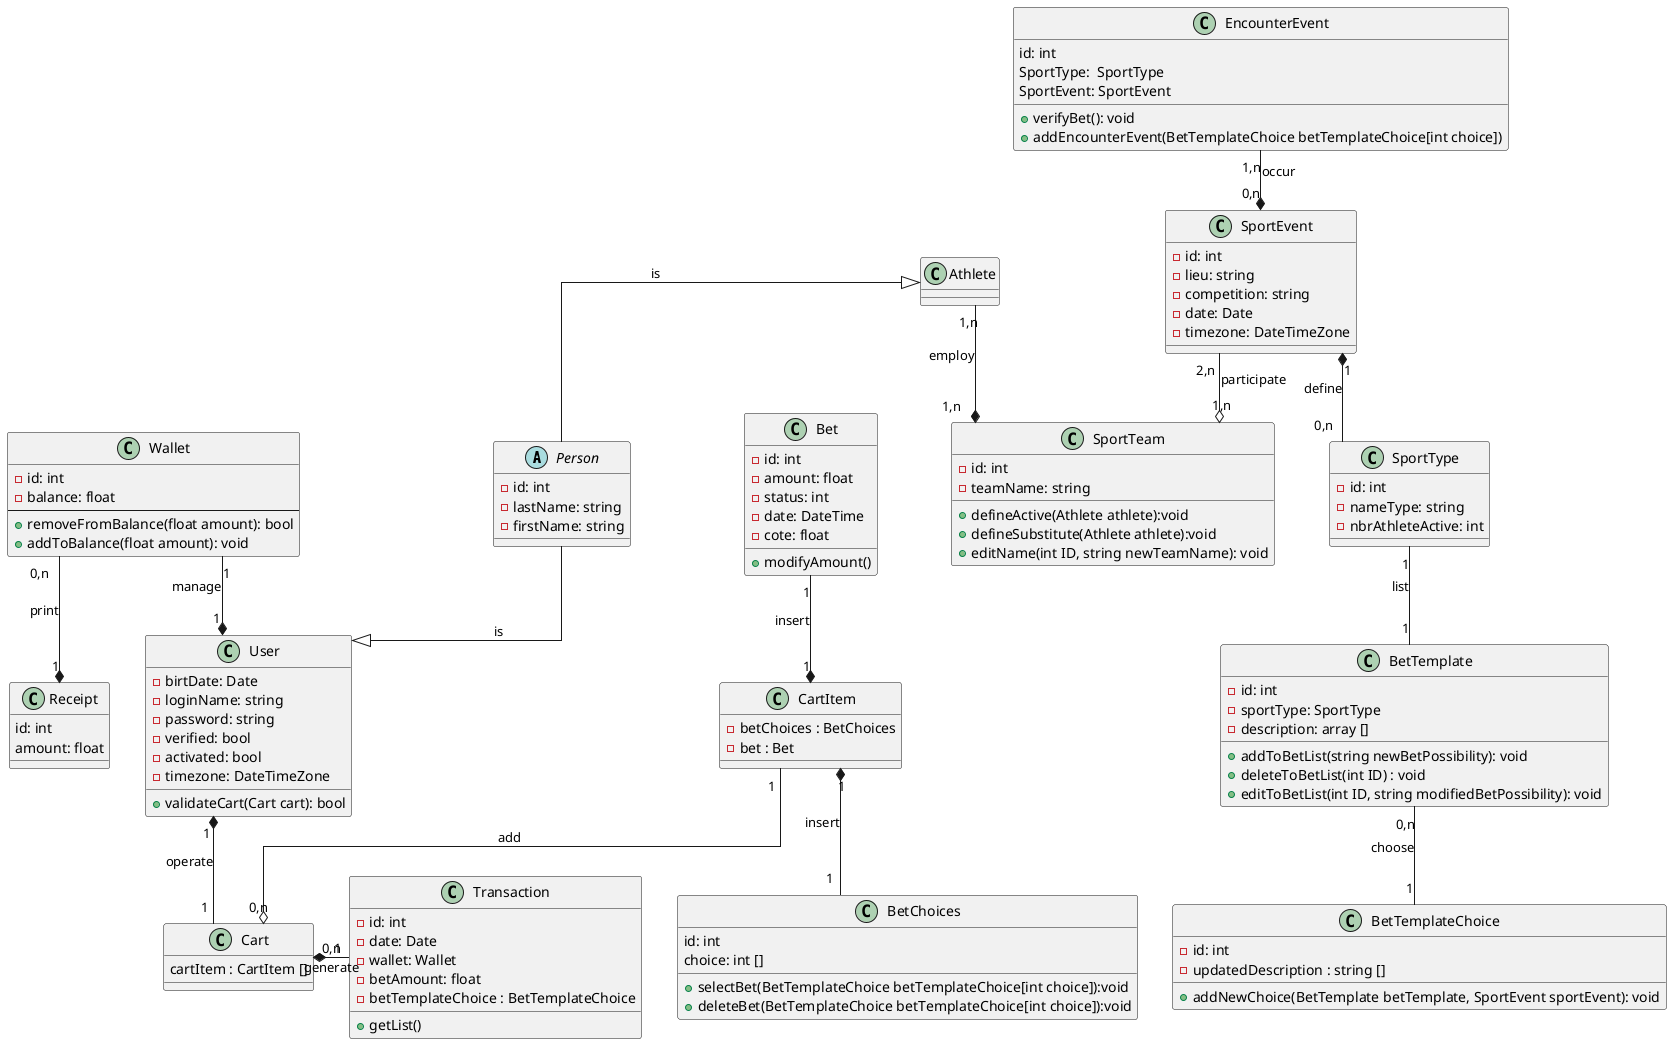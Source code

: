 @startuml

' Human management

skinparam linetype ortho

    abstract class Person {
        -id: int
        -lastName: string
        -firstName: string
    }

    class User {
        -birtDate: Date
        -loginName: string
        -password: string
        -verified: bool
        -activated: bool
        -timezone: DateTimeZone

        +validateCart(Cart cart): bool

    }

    class Athlete {

    }

    class Receipt{
        id: int
        amount: float
    }


    ' Money management
    class Wallet {
        -id: int
        -balance: float
        --
        +removeFromBalance(float amount): bool
        +addToBalance(float amount): void
    }

    'History'
    class Transaction {
        -id: int
        -date: Date
        -wallet: Wallet
        -betAmount: float
        -betTemplateChoice : BetTemplateChoice

        +getList()
    }

    class Bet {
        -id: int
        -amount: float
        -status: int
        -date: DateTime
        -cote: float

        +modifyAmount()
    }

    class BetTemplate{
        -id: int
        -sportType: SportType
        -description: array []

        '?
        +addToBetList(string newBetPossibility): void
        +deleteToBetList(int ID) : void
        +editToBetList(int ID, string modifiedBetPossibility): void
    }

    class BetTemplateChoice{
        -id: int
        -updatedDescription : string []

        +addNewChoice(BetTemplate betTemplate, SportEvent sportEvent): void
    }

    class EncounterEvent{
        id: int
        SportType:  SportType
        SportEvent: SportEvent

        +verifyBet(): void
        +addEncounterEvent(BetTemplateChoice betTemplateChoice[int choice])
    }

    ' Sport management
    class SportEvent {
        -id: int
        -lieu: string
        -competition: string
        -date: Date
        -timezone: DateTimeZone
    }

    class SportTeam {
        -id: int
        -teamName: string

        +defineActive(Athlete athlete):void
        +defineSubstitute(Athlete athlete):void
        +editName(int ID, string newTeamName): void
    }

    class SportType {
        -id: int
        -nameType: string
        -nbrAthleteActive: int
    }

    class Cart{
        cartItem : CartItem []
    }

    class BetChoices{
        id: int
        choice: int []

        +selectBet(BetTemplateChoice betTemplateChoice[int choice]):void
        +deleteBet(BetTemplateChoice betTemplateChoice[int choice]):void
    }

    class CartItem{
        - betChoices : BetChoices
        - bet : Bet
    }




' ========================================================================='

' Inherit of
User <|-u- Person :is
Athlete <|-- Person :is

' Relation
User "1" *-u- "1" Wallet :manage
User "1" *-- "1" Cart :operate
'User "0,n" *-- "1" BetTemplateChoice :bid

Wallet "0,n" -d-* "1" Receipt :print

'Cart "0,n" --o "1" Bet :insert
Cart "0,n" *-r- "1" Transaction :generate

Athlete "1,n" --* "1,n" SportTeam :employ

EncounterEvent "1,n" --* "0,n" SportEvent :occur
SportType "1" -- "1" BetTemplate :list

SportEvent "2,n" --o "1,n" SportTeam : participate
SportEvent "1" *-- "0,n" SportType : define

BetTemplate "0,n"  -- "1" BetTemplateChoice : choose
'Bet "1" -r-* "0,n" BetTemplateChoice : create

Bet "1" --* "1" CartItem : insert

CartItem "1" --o "0,n" Cart : add
CartItem "1" *-- "1" BetChoices : insert


@enduml
